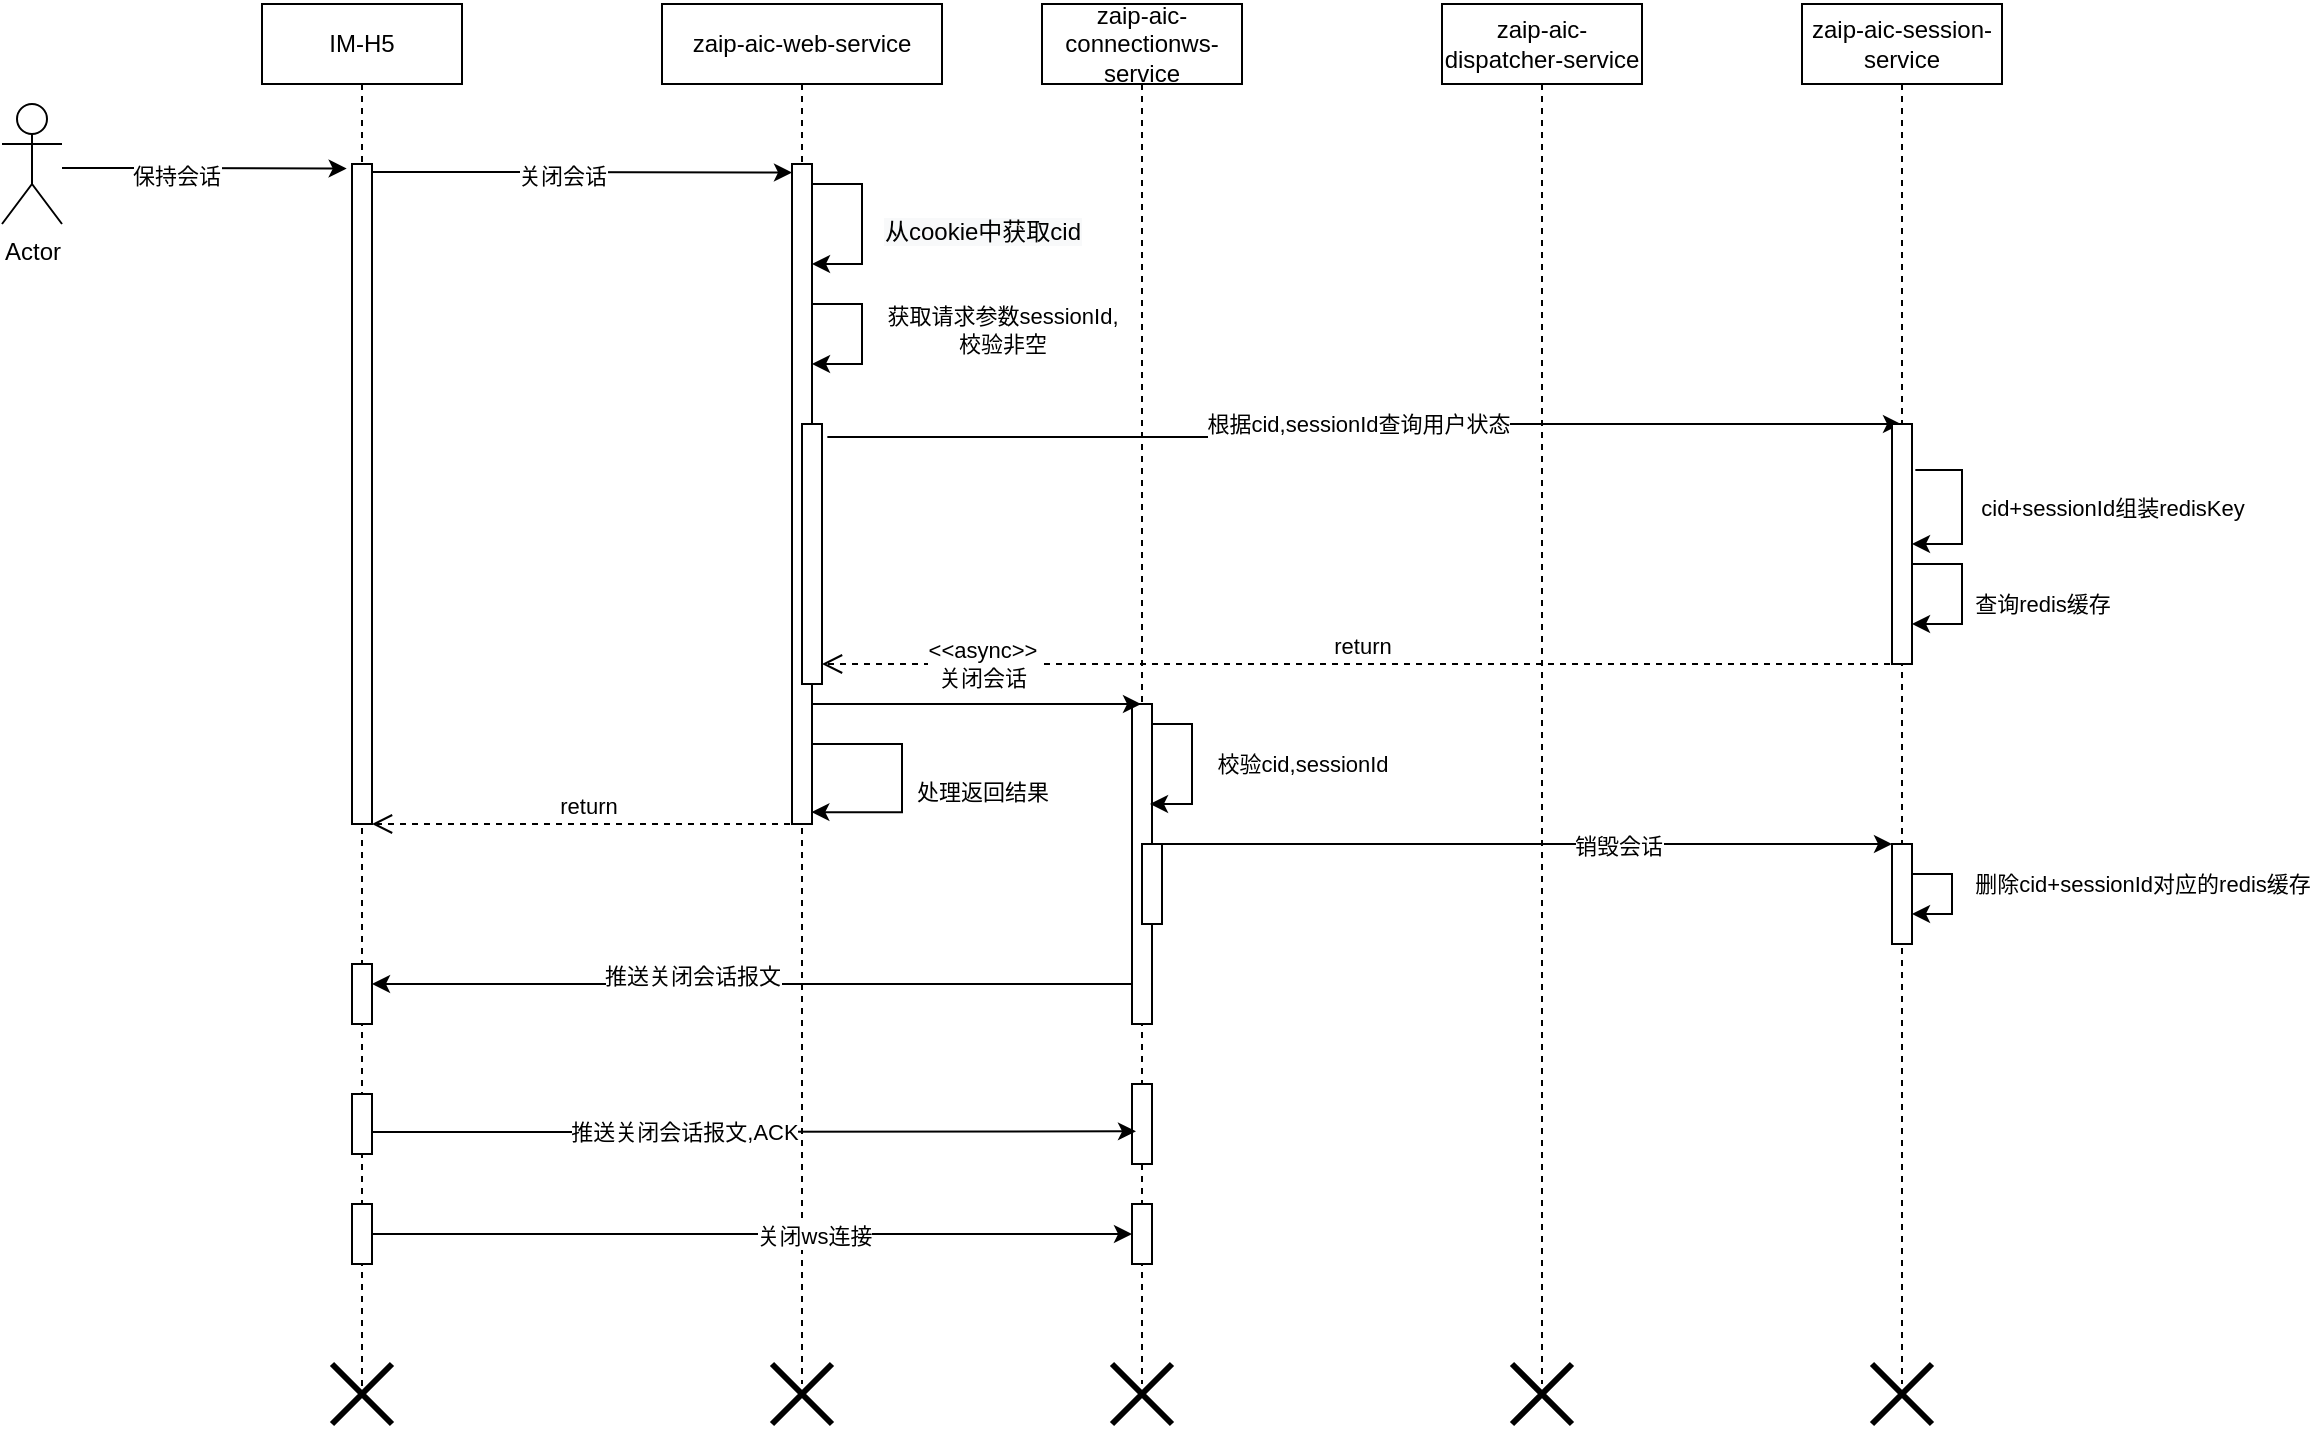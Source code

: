 <mxfile version="20.5.3" type="github"><diagram id="aC0cHqoq0AYvwJq9NSrj" name="第 1 页"><mxGraphModel dx="1595" dy="406" grid="1" gridSize="10" guides="1" tooltips="1" connect="1" arrows="1" fold="1" page="1" pageScale="1" pageWidth="827" pageHeight="1169" math="0" shadow="0"><root><mxCell id="0"/><mxCell id="1" parent="0"/><mxCell id="LX_nnY6aulENI7ctJMNe-6" value="根据cid,sessionId查询用户状态" style="edgeStyle=orthogonalEdgeStyle;rounded=0;orthogonalLoop=1;jettySize=auto;html=1;exitX=1.267;exitY=0.05;exitDx=0;exitDy=0;exitPerimeter=0;" parent="1" source="LX_nnY6aulENI7ctJMNe-18" target="LX_nnY6aulENI7ctJMNe-3" edge="1"><mxGeometry relative="1" as="geometry"><Array as="points"><mxPoint x="465" y="287"/><mxPoint x="465" y="280"/></Array></mxGeometry></mxCell><mxCell id="LX_nnY6aulENI7ctJMNe-2" value="zaip-aic-connectionws-service" style="shape=umlLifeline;perimeter=lifelinePerimeter;whiteSpace=wrap;html=1;container=1;collapsible=0;recursiveResize=0;outlineConnect=0;" parent="1" vertex="1"><mxGeometry x="330" y="70" width="100" height="690" as="geometry"/></mxCell><mxCell id="W0oWPmlOotF5yfCjIIyB-2" value="" style="html=1;points=[];perimeter=orthogonalPerimeter;" parent="LX_nnY6aulENI7ctJMNe-2" vertex="1"><mxGeometry x="45" y="350" width="10" height="160" as="geometry"/></mxCell><mxCell id="W0oWPmlOotF5yfCjIIyB-3" value="校验cid,sessionId" style="edgeStyle=orthogonalEdgeStyle;rounded=0;orthogonalLoop=1;jettySize=auto;html=1;" parent="LX_nnY6aulENI7ctJMNe-2" source="W0oWPmlOotF5yfCjIIyB-2" edge="1"><mxGeometry x="-0.024" y="55" relative="1" as="geometry"><mxPoint x="54" y="400" as="targetPoint"/><Array as="points"><mxPoint x="75" y="360"/><mxPoint x="75" y="400"/><mxPoint x="54" y="400"/></Array><mxPoint as="offset"/></mxGeometry></mxCell><mxCell id="W0oWPmlOotF5yfCjIIyB-4" value="" style="html=1;points=[];perimeter=orthogonalPerimeter;" parent="LX_nnY6aulENI7ctJMNe-2" vertex="1"><mxGeometry x="50" y="420" width="10" height="40" as="geometry"/></mxCell><mxCell id="W0oWPmlOotF5yfCjIIyB-22" value="" style="html=1;points=[];perimeter=orthogonalPerimeter;" parent="LX_nnY6aulENI7ctJMNe-2" vertex="1"><mxGeometry x="45" y="540" width="10" height="40" as="geometry"/></mxCell><mxCell id="W0oWPmlOotF5yfCjIIyB-27" value="" style="html=1;points=[];perimeter=orthogonalPerimeter;" parent="LX_nnY6aulENI7ctJMNe-2" vertex="1"><mxGeometry x="45" y="600" width="10" height="30" as="geometry"/></mxCell><mxCell id="LX_nnY6aulENI7ctJMNe-3" value="zaip-aic-session-service" style="shape=umlLifeline;perimeter=lifelinePerimeter;whiteSpace=wrap;html=1;container=1;collapsible=0;recursiveResize=0;outlineConnect=0;" parent="1" vertex="1"><mxGeometry x="710" y="70" width="100" height="690" as="geometry"/></mxCell><mxCell id="LX_nnY6aulENI7ctJMNe-14" value="" style="html=1;points=[];perimeter=orthogonalPerimeter;" parent="LX_nnY6aulENI7ctJMNe-3" vertex="1"><mxGeometry x="45" y="210" width="10" height="120" as="geometry"/></mxCell><mxCell id="LX_nnY6aulENI7ctJMNe-15" value="cid+sessionId组装redisKey" style="edgeStyle=orthogonalEdgeStyle;rounded=0;orthogonalLoop=1;jettySize=auto;html=1;exitX=1.167;exitY=0.192;exitDx=0;exitDy=0;exitPerimeter=0;" parent="LX_nnY6aulENI7ctJMNe-3" source="LX_nnY6aulENI7ctJMNe-14" target="LX_nnY6aulENI7ctJMNe-14" edge="1"><mxGeometry y="75" relative="1" as="geometry"><Array as="points"><mxPoint x="80" y="233"/><mxPoint x="80" y="270"/></Array><mxPoint as="offset"/></mxGeometry></mxCell><mxCell id="LX_nnY6aulENI7ctJMNe-21" value="查询redis缓存" style="edgeStyle=orthogonalEdgeStyle;rounded=0;orthogonalLoop=1;jettySize=auto;html=1;" parent="LX_nnY6aulENI7ctJMNe-3" source="LX_nnY6aulENI7ctJMNe-14" edge="1"><mxGeometry x="0.125" y="40" relative="1" as="geometry"><mxPoint x="55" y="310" as="targetPoint"/><Array as="points"><mxPoint x="80" y="280"/><mxPoint x="80" y="310"/></Array><mxPoint as="offset"/></mxGeometry></mxCell><mxCell id="W0oWPmlOotF5yfCjIIyB-6" value="" style="html=1;points=[];perimeter=orthogonalPerimeter;" parent="LX_nnY6aulENI7ctJMNe-3" vertex="1"><mxGeometry x="45" y="420" width="10" height="50" as="geometry"/></mxCell><mxCell id="W0oWPmlOotF5yfCjIIyB-8" value="删除cid+sessionId对应的redis缓存" style="edgeStyle=orthogonalEdgeStyle;rounded=0;orthogonalLoop=1;jettySize=auto;html=1;" parent="LX_nnY6aulENI7ctJMNe-3" source="W0oWPmlOotF5yfCjIIyB-6" target="W0oWPmlOotF5yfCjIIyB-6" edge="1"><mxGeometry x="-0.167" y="95" relative="1" as="geometry"><mxPoint as="offset"/></mxGeometry></mxCell><mxCell id="LX_nnY6aulENI7ctJMNe-4" value="zaip-aic-dispatcher-service" style="shape=umlLifeline;perimeter=lifelinePerimeter;whiteSpace=wrap;html=1;container=1;collapsible=0;recursiveResize=0;outlineConnect=0;" parent="1" vertex="1"><mxGeometry x="530" y="70" width="100" height="690" as="geometry"/></mxCell><mxCell id="LX_nnY6aulENI7ctJMNe-1" value="zaip-aic-web-service" style="shape=umlLifeline;perimeter=lifelinePerimeter;whiteSpace=wrap;html=1;container=1;collapsible=0;recursiveResize=0;outlineConnect=0;" parent="1" vertex="1"><mxGeometry x="140" y="70" width="140" height="690" as="geometry"/></mxCell><mxCell id="LX_nnY6aulENI7ctJMNe-7" value="" style="html=1;points=[];perimeter=orthogonalPerimeter;" parent="LX_nnY6aulENI7ctJMNe-1" vertex="1"><mxGeometry x="65" y="80" width="10" height="330" as="geometry"/></mxCell><mxCell id="LX_nnY6aulENI7ctJMNe-9" value="&#10;&lt;span style=&quot;color: rgb(0, 0, 0); font-family: Helvetica; font-size: 12px; font-style: normal; font-variant-ligatures: normal; font-variant-caps: normal; font-weight: 400; letter-spacing: normal; orphans: 2; text-align: center; text-indent: 0px; text-transform: none; widows: 2; word-spacing: 0px; -webkit-text-stroke-width: 0px; background-color: rgb(248, 249, 250); text-decoration-thickness: initial; text-decoration-style: initial; text-decoration-color: initial; float: none; display: inline !important;&quot;&gt;从cookie中获取cid&lt;/span&gt;&#10;&#10;" style="edgeStyle=orthogonalEdgeStyle;rounded=0;orthogonalLoop=1;jettySize=auto;html=1;" parent="LX_nnY6aulENI7ctJMNe-1" source="LX_nnY6aulENI7ctJMNe-7" target="LX_nnY6aulENI7ctJMNe-7" edge="1"><mxGeometry x="0.222" y="60" relative="1" as="geometry"><Array as="points"><mxPoint x="100" y="90"/><mxPoint x="100" y="130"/></Array><mxPoint as="offset"/></mxGeometry></mxCell><mxCell id="LX_nnY6aulENI7ctJMNe-17" value="获取请求参数sessionId,&lt;br&gt;校验非空&lt;br&gt;" style="edgeStyle=orthogonalEdgeStyle;rounded=0;orthogonalLoop=1;jettySize=auto;html=1;" parent="LX_nnY6aulENI7ctJMNe-1" edge="1"><mxGeometry x="-0.067" y="70" relative="1" as="geometry"><mxPoint x="75" y="150" as="sourcePoint"/><mxPoint x="75" y="180" as="targetPoint"/><Array as="points"><mxPoint x="100" y="150"/><mxPoint x="100" y="180"/></Array><mxPoint as="offset"/></mxGeometry></mxCell><mxCell id="LX_nnY6aulENI7ctJMNe-27" value="处理返回结果" style="edgeStyle=orthogonalEdgeStyle;rounded=0;orthogonalLoop=1;jettySize=auto;html=1;entryX=0.967;entryY=0.982;entryDx=0;entryDy=0;entryPerimeter=0;" parent="LX_nnY6aulENI7ctJMNe-1" target="LX_nnY6aulENI7ctJMNe-7" edge="1"><mxGeometry x="0.101" y="40" relative="1" as="geometry"><Array as="points"><mxPoint x="75" y="370"/><mxPoint x="120" y="370"/><mxPoint x="120" y="404"/></Array><mxPoint as="offset"/><mxPoint x="75" y="370" as="sourcePoint"/></mxGeometry></mxCell><mxCell id="LX_nnY6aulENI7ctJMNe-18" value="" style="html=1;points=[];perimeter=orthogonalPerimeter;" parent="LX_nnY6aulENI7ctJMNe-1" vertex="1"><mxGeometry x="70" y="210" width="10" height="130" as="geometry"/></mxCell><mxCell id="YJgOyWVf6AvaoRLB0wFS-2" value="" style="shape=umlDestroy;whiteSpace=wrap;html=1;strokeWidth=3;" vertex="1" parent="LX_nnY6aulENI7ctJMNe-1"><mxGeometry x="55" y="680" width="30" height="30" as="geometry"/></mxCell><mxCell id="LX_nnY6aulENI7ctJMNe-24" value="return" style="html=1;verticalAlign=bottom;endArrow=open;dashed=1;endSize=8;rounded=0;" parent="1" edge="1"><mxGeometry relative="1" as="geometry"><mxPoint x="760" y="400" as="sourcePoint"/><mxPoint x="220" y="400" as="targetPoint"/></mxGeometry></mxCell><mxCell id="LX_nnY6aulENI7ctJMNe-28" value="return" style="html=1;verticalAlign=bottom;endArrow=open;dashed=1;endSize=8;rounded=0;" parent="1" target="W0oWPmlOotF5yfCjIIyB-13" edge="1"><mxGeometry relative="1" as="geometry"><mxPoint x="210" y="480" as="sourcePoint"/><mxPoint x="130" y="480" as="targetPoint"/></mxGeometry></mxCell><mxCell id="W0oWPmlOotF5yfCjIIyB-1" value="&amp;lt;&amp;lt;async&amp;gt;&amp;gt;&lt;br&gt;关闭会话" style="edgeStyle=orthogonalEdgeStyle;rounded=0;orthogonalLoop=1;jettySize=auto;html=1;" parent="1" source="LX_nnY6aulENI7ctJMNe-7" target="LX_nnY6aulENI7ctJMNe-2" edge="1"><mxGeometry x="0.033" y="20" relative="1" as="geometry"><mxPoint x="310" y="420" as="targetPoint"/><Array as="points"><mxPoint x="310" y="420"/><mxPoint x="310" y="420"/></Array><mxPoint as="offset"/></mxGeometry></mxCell><mxCell id="W0oWPmlOotF5yfCjIIyB-5" style="edgeStyle=orthogonalEdgeStyle;rounded=0;orthogonalLoop=1;jettySize=auto;html=1;" parent="1" source="W0oWPmlOotF5yfCjIIyB-4" edge="1"><mxGeometry relative="1" as="geometry"><mxPoint x="755" y="490" as="targetPoint"/><Array as="points"><mxPoint x="755" y="490"/></Array></mxGeometry></mxCell><mxCell id="W0oWPmlOotF5yfCjIIyB-7" value="销毁会话" style="edgeLabel;html=1;align=center;verticalAlign=middle;resizable=0;points=[];" parent="W0oWPmlOotF5yfCjIIyB-5" vertex="1" connectable="0"><mxGeometry x="0.246" y="-1" relative="1" as="geometry"><mxPoint as="offset"/></mxGeometry></mxCell><mxCell id="W0oWPmlOotF5yfCjIIyB-14" style="edgeStyle=orthogonalEdgeStyle;rounded=0;orthogonalLoop=1;jettySize=auto;html=1;entryX=-0.267;entryY=0.007;entryDx=0;entryDy=0;entryPerimeter=0;" parent="1" source="W0oWPmlOotF5yfCjIIyB-9" target="W0oWPmlOotF5yfCjIIyB-13" edge="1"><mxGeometry relative="1" as="geometry"><Array as="points"><mxPoint x="-120" y="152"/><mxPoint x="-120" y="152"/></Array></mxGeometry></mxCell><mxCell id="YJgOyWVf6AvaoRLB0wFS-1" value="保持会话" style="edgeLabel;html=1;align=center;verticalAlign=middle;resizable=0;points=[];" vertex="1" connectable="0" parent="W0oWPmlOotF5yfCjIIyB-14"><mxGeometry x="-0.199" y="-4" relative="1" as="geometry"><mxPoint as="offset"/></mxGeometry></mxCell><mxCell id="W0oWPmlOotF5yfCjIIyB-9" value="Actor" style="shape=umlActor;verticalLabelPosition=bottom;verticalAlign=top;html=1;" parent="1" vertex="1"><mxGeometry x="-190" y="120" width="30" height="60" as="geometry"/></mxCell><mxCell id="W0oWPmlOotF5yfCjIIyB-11" value="IM-H5" style="shape=umlLifeline;perimeter=lifelinePerimeter;whiteSpace=wrap;html=1;container=1;collapsible=0;recursiveResize=0;outlineConnect=0;" parent="1" vertex="1"><mxGeometry x="-60" y="70" width="100" height="700" as="geometry"/></mxCell><mxCell id="W0oWPmlOotF5yfCjIIyB-13" value="" style="html=1;points=[];perimeter=orthogonalPerimeter;" parent="W0oWPmlOotF5yfCjIIyB-11" vertex="1"><mxGeometry x="45" y="80" width="10" height="330" as="geometry"/></mxCell><mxCell id="W0oWPmlOotF5yfCjIIyB-21" value="" style="html=1;points=[];perimeter=orthogonalPerimeter;" parent="W0oWPmlOotF5yfCjIIyB-11" vertex="1"><mxGeometry x="45" y="545" width="10" height="30" as="geometry"/></mxCell><mxCell id="W0oWPmlOotF5yfCjIIyB-26" value="" style="html=1;points=[];perimeter=orthogonalPerimeter;" parent="W0oWPmlOotF5yfCjIIyB-11" vertex="1"><mxGeometry x="45" y="600" width="10" height="30" as="geometry"/></mxCell><mxCell id="W0oWPmlOotF5yfCjIIyB-30" value="" style="shape=umlDestroy;whiteSpace=wrap;html=1;strokeWidth=3;" parent="W0oWPmlOotF5yfCjIIyB-11" vertex="1"><mxGeometry x="35" y="680" width="30" height="30" as="geometry"/></mxCell><mxCell id="W0oWPmlOotF5yfCjIIyB-15" style="edgeStyle=orthogonalEdgeStyle;rounded=0;orthogonalLoop=1;jettySize=auto;html=1;entryX=0;entryY=0.013;entryDx=0;entryDy=0;entryPerimeter=0;" parent="1" source="W0oWPmlOotF5yfCjIIyB-13" target="LX_nnY6aulENI7ctJMNe-7" edge="1"><mxGeometry relative="1" as="geometry"><Array as="points"><mxPoint x="50" y="154"/><mxPoint x="50" y="154"/></Array></mxGeometry></mxCell><mxCell id="W0oWPmlOotF5yfCjIIyB-16" value="关闭会话" style="edgeLabel;html=1;align=center;verticalAlign=middle;resizable=0;points=[];" parent="W0oWPmlOotF5yfCjIIyB-15" vertex="1" connectable="0"><mxGeometry x="-0.2" y="-2" relative="1" as="geometry"><mxPoint x="11" as="offset"/></mxGeometry></mxCell><mxCell id="W0oWPmlOotF5yfCjIIyB-18" value="" style="html=1;points=[];perimeter=orthogonalPerimeter;" parent="1" vertex="1"><mxGeometry x="-15" y="550" width="10" height="30" as="geometry"/></mxCell><mxCell id="W0oWPmlOotF5yfCjIIyB-20" style="edgeStyle=orthogonalEdgeStyle;rounded=0;orthogonalLoop=1;jettySize=auto;html=1;" parent="1" source="W0oWPmlOotF5yfCjIIyB-2" target="W0oWPmlOotF5yfCjIIyB-18" edge="1"><mxGeometry relative="1" as="geometry"><Array as="points"><mxPoint x="260" y="560"/><mxPoint x="260" y="560"/></Array></mxGeometry></mxCell><mxCell id="W0oWPmlOotF5yfCjIIyB-24" value="推送关闭会话报文" style="edgeLabel;html=1;align=center;verticalAlign=middle;resizable=0;points=[];" parent="W0oWPmlOotF5yfCjIIyB-20" vertex="1" connectable="0"><mxGeometry x="0.161" y="-4" relative="1" as="geometry"><mxPoint as="offset"/></mxGeometry></mxCell><mxCell id="W0oWPmlOotF5yfCjIIyB-23" style="edgeStyle=orthogonalEdgeStyle;rounded=0;orthogonalLoop=1;jettySize=auto;html=1;entryX=0.2;entryY=0.592;entryDx=0;entryDy=0;entryPerimeter=0;" parent="1" source="W0oWPmlOotF5yfCjIIyB-21" target="W0oWPmlOotF5yfCjIIyB-22" edge="1"><mxGeometry relative="1" as="geometry"><Array as="points"><mxPoint x="90" y="634"/><mxPoint x="90" y="634"/></Array></mxGeometry></mxCell><mxCell id="W0oWPmlOotF5yfCjIIyB-25" value="推送关闭会话报文,ACK" style="edgeLabel;html=1;align=center;verticalAlign=middle;resizable=0;points=[];" parent="W0oWPmlOotF5yfCjIIyB-23" vertex="1" connectable="0"><mxGeometry x="-0.187" relative="1" as="geometry"><mxPoint as="offset"/></mxGeometry></mxCell><mxCell id="W0oWPmlOotF5yfCjIIyB-28" style="edgeStyle=orthogonalEdgeStyle;rounded=0;orthogonalLoop=1;jettySize=auto;html=1;" parent="1" source="W0oWPmlOotF5yfCjIIyB-26" target="W0oWPmlOotF5yfCjIIyB-27" edge="1"><mxGeometry relative="1" as="geometry"/></mxCell><mxCell id="W0oWPmlOotF5yfCjIIyB-29" value="关闭ws连接" style="edgeLabel;html=1;align=center;verticalAlign=middle;resizable=0;points=[];" parent="W0oWPmlOotF5yfCjIIyB-28" vertex="1" connectable="0"><mxGeometry x="0.161" y="-1" relative="1" as="geometry"><mxPoint as="offset"/></mxGeometry></mxCell><mxCell id="W0oWPmlOotF5yfCjIIyB-31" value="" style="shape=umlDestroy;whiteSpace=wrap;html=1;strokeWidth=3;" parent="1" vertex="1"><mxGeometry x="365" y="750" width="30" height="30" as="geometry"/></mxCell><mxCell id="W0oWPmlOotF5yfCjIIyB-32" value="" style="shape=umlDestroy;whiteSpace=wrap;html=1;strokeWidth=3;" parent="1" vertex="1"><mxGeometry x="565" y="750" width="30" height="30" as="geometry"/></mxCell><mxCell id="W0oWPmlOotF5yfCjIIyB-33" value="" style="shape=umlDestroy;whiteSpace=wrap;html=1;strokeWidth=3;" parent="1" vertex="1"><mxGeometry x="745" y="750" width="30" height="30" as="geometry"/></mxCell></root></mxGraphModel></diagram></mxfile>